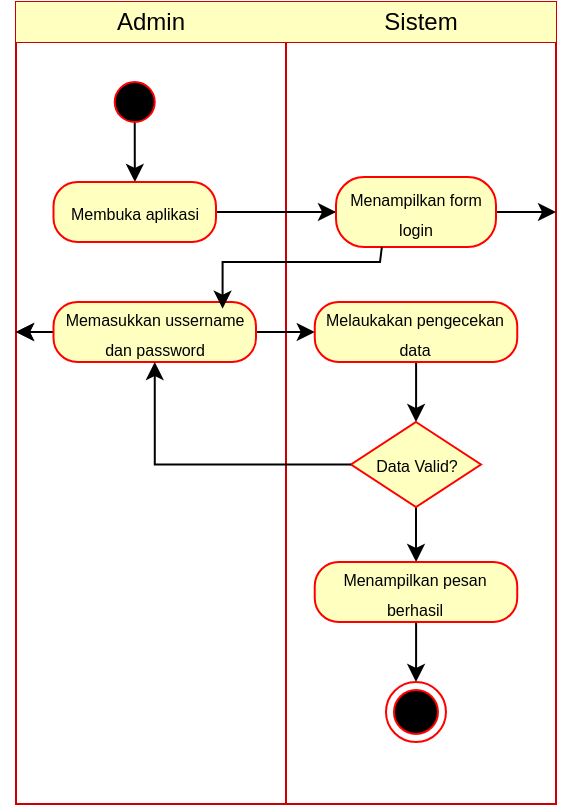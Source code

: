 <mxfile version="26.0.14">
  <diagram name="Halaman-1" id="MqKGEIth5LKYdhh4DC1I">
    <mxGraphModel dx="656" dy="348" grid="1" gridSize="10" guides="1" tooltips="1" connect="1" arrows="1" fold="1" page="1" pageScale="1" pageWidth="827" pageHeight="1169" math="0" shadow="0">
      <root>
        <mxCell id="0" />
        <mxCell id="1" parent="0" />
        <mxCell id="cGdt6X82NRQ2e_tPWnpX-28" value="" style="shape=table;startSize=0;container=1;collapsible=0;childLayout=tableLayout;strokeColor=#CC0000;movable=0;resizable=0;rotatable=0;deletable=0;editable=0;locked=1;connectable=0;" parent="1" vertex="1">
          <mxGeometry x="300" y="120" width="270" height="401" as="geometry" />
        </mxCell>
        <mxCell id="cGdt6X82NRQ2e_tPWnpX-29" value="" style="shape=tableRow;horizontal=0;startSize=0;swimlaneHead=0;swimlaneBody=0;strokeColor=inherit;top=0;left=0;bottom=0;right=0;collapsible=0;dropTarget=0;fillColor=none;points=[[0,0.5],[1,0.5]];portConstraint=eastwest;movable=0;resizable=0;rotatable=0;deletable=0;editable=0;locked=1;connectable=0;" parent="cGdt6X82NRQ2e_tPWnpX-28" vertex="1">
          <mxGeometry width="270" height="20" as="geometry" />
        </mxCell>
        <mxCell id="cGdt6X82NRQ2e_tPWnpX-30" value="Admin" style="shape=partialRectangle;html=1;whiteSpace=wrap;connectable=0;strokeColor=inherit;overflow=hidden;fillColor=#FFFFC0;top=0;left=0;bottom=0;right=0;pointerEvents=1;movable=0;resizable=0;rotatable=0;deletable=0;editable=0;locked=1;" parent="cGdt6X82NRQ2e_tPWnpX-29" vertex="1">
          <mxGeometry width="135" height="20" as="geometry">
            <mxRectangle width="135" height="20" as="alternateBounds" />
          </mxGeometry>
        </mxCell>
        <mxCell id="cGdt6X82NRQ2e_tPWnpX-31" value="Sistem" style="shape=partialRectangle;html=1;whiteSpace=wrap;connectable=0;strokeColor=#FF1220;overflow=hidden;fillColor=#FFFFC0;top=0;left=0;bottom=0;right=0;pointerEvents=1;movable=0;resizable=0;rotatable=0;deletable=0;editable=0;locked=1;" parent="cGdt6X82NRQ2e_tPWnpX-29" vertex="1">
          <mxGeometry x="135" width="135" height="20" as="geometry">
            <mxRectangle width="135" height="20" as="alternateBounds" />
          </mxGeometry>
        </mxCell>
        <mxCell id="cGdt6X82NRQ2e_tPWnpX-32" value="" style="shape=tableRow;horizontal=0;startSize=0;swimlaneHead=0;swimlaneBody=0;strokeColor=inherit;top=0;left=0;bottom=0;right=0;collapsible=0;dropTarget=0;fillColor=none;points=[[0,0.5],[1,0.5]];portConstraint=eastwest;movable=0;resizable=0;rotatable=0;deletable=0;editable=0;locked=1;connectable=0;" parent="cGdt6X82NRQ2e_tPWnpX-28" vertex="1">
          <mxGeometry y="20" width="270" height="381" as="geometry" />
        </mxCell>
        <mxCell id="cGdt6X82NRQ2e_tPWnpX-33" value="" style="shape=partialRectangle;html=1;whiteSpace=wrap;connectable=0;strokeColor=inherit;overflow=hidden;fillColor=none;top=0;left=0;bottom=0;right=0;pointerEvents=1;movable=0;resizable=0;rotatable=0;deletable=0;editable=0;locked=1;" parent="cGdt6X82NRQ2e_tPWnpX-32" vertex="1">
          <mxGeometry width="135" height="381" as="geometry">
            <mxRectangle width="135" height="381" as="alternateBounds" />
          </mxGeometry>
        </mxCell>
        <mxCell id="cGdt6X82NRQ2e_tPWnpX-34" value="" style="shape=partialRectangle;html=1;whiteSpace=wrap;connectable=0;strokeColor=inherit;overflow=hidden;fillColor=none;top=0;left=0;bottom=0;right=0;pointerEvents=1;movable=0;resizable=0;rotatable=0;deletable=0;editable=0;locked=1;" parent="cGdt6X82NRQ2e_tPWnpX-32" vertex="1">
          <mxGeometry x="135" width="135" height="381" as="geometry">
            <mxRectangle width="135" height="381" as="alternateBounds" />
          </mxGeometry>
        </mxCell>
        <mxCell id="cGdt6X82NRQ2e_tPWnpX-43" value="" style="whiteSpace=wrap;html=1;fillColor=#ffffc0;strokeColor=#ff0000;fontColor=#000000;rounded=1;arcSize=40;" parent="cGdt6X82NRQ2e_tPWnpX-32" vertex="1">
          <mxGeometry x="270" height="381" as="geometry">
            <mxRectangle width="NaN" height="381" as="alternateBounds" />
          </mxGeometry>
        </mxCell>
        <mxCell id="cGdt6X82NRQ2e_tPWnpX-49" value="" style="whiteSpace=wrap;html=1;fillColor=#ffffc0;strokeColor=#ff0000;fontColor=#000000;rounded=1;arcSize=40;" parent="cGdt6X82NRQ2e_tPWnpX-32" vertex="1">
          <mxGeometry height="381" as="geometry">
            <mxRectangle width="NaN" height="381" as="alternateBounds" />
          </mxGeometry>
        </mxCell>
        <mxCell id="cGdt6X82NRQ2e_tPWnpX-51" value="" style="whiteSpace=wrap;html=1;fillColor=#ffffc0;strokeColor=#ff0000;fontColor=#000000;rounded=1;arcSize=40;" parent="cGdt6X82NRQ2e_tPWnpX-32" vertex="1">
          <mxGeometry height="381" as="geometry">
            <mxRectangle width="NaN" height="381" as="alternateBounds" />
          </mxGeometry>
        </mxCell>
        <mxCell id="cGdt6X82NRQ2e_tPWnpX-55" value="" style="rhombus;whiteSpace=wrap;html=1;fillColor=#ffffc0;strokeColor=#ff0000;fontColor=#000000;rounded=1;arcSize=40;" parent="cGdt6X82NRQ2e_tPWnpX-32" vertex="1">
          <mxGeometry height="381" as="geometry">
            <mxRectangle width="NaN" height="381" as="alternateBounds" />
          </mxGeometry>
        </mxCell>
        <mxCell id="cGdt6X82NRQ2e_tPWnpX-57" value="" style="rhombus;whiteSpace=wrap;html=1;fillColor=#ffffc0;strokeColor=#ff0000;fontColor=#000000;rounded=1;arcSize=40;" parent="cGdt6X82NRQ2e_tPWnpX-32" vertex="1">
          <mxGeometry height="381" as="geometry">
            <mxRectangle width="NaN" height="381" as="alternateBounds" />
          </mxGeometry>
        </mxCell>
        <mxCell id="cGdt6X82NRQ2e_tPWnpX-59" value="" style="rhombus;whiteSpace=wrap;html=1;fillColor=#ffffc0;strokeColor=#ff0000;fontColor=#000000;rounded=1;arcSize=40;" parent="cGdt6X82NRQ2e_tPWnpX-32" vertex="1">
          <mxGeometry height="381" as="geometry">
            <mxRectangle width="NaN" height="381" as="alternateBounds" />
          </mxGeometry>
        </mxCell>
        <mxCell id="cGdt6X82NRQ2e_tPWnpX-42" value="" style="edgeStyle=orthogonalEdgeStyle;rounded=0;orthogonalLoop=1;jettySize=auto;html=1;movable=0;resizable=0;rotatable=0;deletable=0;editable=0;locked=1;connectable=0;" parent="1" source="cGdt6X82NRQ2e_tPWnpX-37" target="cGdt6X82NRQ2e_tPWnpX-40" edge="1">
          <mxGeometry relative="1" as="geometry" />
        </mxCell>
        <mxCell id="cGdt6X82NRQ2e_tPWnpX-37" value="" style="ellipse;whiteSpace=wrap;html=1;fillColor=#000000;strokeColor=#ff0000;movable=0;resizable=0;rotatable=0;deletable=0;editable=0;locked=1;connectable=0;" parent="1" vertex="1">
          <mxGeometry x="349.37" y="160" width="20" height="20" as="geometry" />
        </mxCell>
        <mxCell id="cGdt6X82NRQ2e_tPWnpX-44" value="" style="edgeStyle=orthogonalEdgeStyle;rounded=0;orthogonalLoop=1;jettySize=auto;html=1;" parent="1" source="cGdt6X82NRQ2e_tPWnpX-40" target="cGdt6X82NRQ2e_tPWnpX-43" edge="1">
          <mxGeometry relative="1" as="geometry" />
        </mxCell>
        <mxCell id="cGdt6X82NRQ2e_tPWnpX-46" value="" style="edgeStyle=orthogonalEdgeStyle;rounded=0;orthogonalLoop=1;jettySize=auto;html=1;movable=0;resizable=0;rotatable=0;deletable=0;editable=0;locked=1;connectable=0;" parent="1" source="cGdt6X82NRQ2e_tPWnpX-40" target="cGdt6X82NRQ2e_tPWnpX-45" edge="1">
          <mxGeometry relative="1" as="geometry" />
        </mxCell>
        <mxCell id="cGdt6X82NRQ2e_tPWnpX-40" value="&lt;font style=&quot;font-size: 8px;&quot;&gt;Membuka aplikasi&lt;/font&gt;" style="rounded=1;whiteSpace=wrap;html=1;arcSize=40;fontColor=#000000;fillColor=#ffffc0;strokeColor=#ff0000;movable=0;resizable=0;rotatable=0;deletable=0;editable=0;locked=1;connectable=0;" parent="1" vertex="1">
          <mxGeometry x="318.75" y="210" width="81.25" height="30" as="geometry" />
        </mxCell>
        <mxCell id="cGdt6X82NRQ2e_tPWnpX-45" value="&lt;font style=&quot;font-size: 8px;&quot;&gt;Menampilkan form login&lt;/font&gt;" style="rounded=1;whiteSpace=wrap;html=1;arcSize=40;fontColor=#000000;fillColor=#ffffc0;strokeColor=#ff0000;movable=0;resizable=0;rotatable=0;deletable=0;editable=0;locked=1;connectable=0;" parent="1" vertex="1">
          <mxGeometry x="460" y="207.5" width="80" height="35" as="geometry" />
        </mxCell>
        <mxCell id="cGdt6X82NRQ2e_tPWnpX-50" value="" style="edgeStyle=orthogonalEdgeStyle;rounded=0;orthogonalLoop=1;jettySize=auto;html=1;" parent="1" source="cGdt6X82NRQ2e_tPWnpX-47" target="cGdt6X82NRQ2e_tPWnpX-49" edge="1">
          <mxGeometry relative="1" as="geometry" />
        </mxCell>
        <mxCell id="cGdt6X82NRQ2e_tPWnpX-52" value="" style="edgeStyle=orthogonalEdgeStyle;rounded=0;orthogonalLoop=1;jettySize=auto;html=1;" parent="1" source="cGdt6X82NRQ2e_tPWnpX-47" target="cGdt6X82NRQ2e_tPWnpX-51" edge="1">
          <mxGeometry relative="1" as="geometry" />
        </mxCell>
        <mxCell id="cGdt6X82NRQ2e_tPWnpX-54" value="" style="edgeStyle=orthogonalEdgeStyle;rounded=0;orthogonalLoop=1;jettySize=auto;html=1;movable=0;resizable=0;rotatable=0;deletable=0;editable=0;locked=1;connectable=0;" parent="1" source="cGdt6X82NRQ2e_tPWnpX-47" target="cGdt6X82NRQ2e_tPWnpX-53" edge="1">
          <mxGeometry relative="1" as="geometry" />
        </mxCell>
        <mxCell id="cGdt6X82NRQ2e_tPWnpX-47" value="&lt;span style=&quot;background-color: transparent; color: light-dark(rgb(0, 0, 0), rgb(237, 237, 237)); font-size: 8px;&quot;&gt;Memasukkan ussername dan password&lt;/span&gt;" style="rounded=1;whiteSpace=wrap;html=1;arcSize=40;fontColor=#000000;fillColor=#ffffc0;strokeColor=#ff0000;movable=0;resizable=0;rotatable=0;deletable=0;editable=0;locked=1;connectable=0;" parent="1" vertex="1">
          <mxGeometry x="318.75" y="270" width="101.25" height="30" as="geometry" />
        </mxCell>
        <mxCell id="cGdt6X82NRQ2e_tPWnpX-48" value="" style="edgeStyle=orthogonalEdgeStyle;rounded=0;orthogonalLoop=1;jettySize=auto;html=1;entryX=0.835;entryY=0.112;entryDx=0;entryDy=0;entryPerimeter=0;movable=0;resizable=0;rotatable=0;deletable=0;editable=0;locked=1;connectable=0;" parent="1" target="cGdt6X82NRQ2e_tPWnpX-47" edge="1">
          <mxGeometry relative="1" as="geometry">
            <mxPoint x="482.93" y="242.52" as="sourcePoint" />
            <mxPoint x="414.04" y="274.5" as="targetPoint" />
            <Array as="points">
              <mxPoint x="482" y="242" />
              <mxPoint x="482" y="250" />
              <mxPoint x="386" y="250" />
            </Array>
          </mxGeometry>
        </mxCell>
        <mxCell id="cGdt6X82NRQ2e_tPWnpX-65" value="" style="edgeStyle=orthogonalEdgeStyle;rounded=0;orthogonalLoop=1;jettySize=auto;html=1;movable=0;resizable=0;rotatable=0;deletable=0;editable=0;locked=1;connectable=0;" parent="1" source="cGdt6X82NRQ2e_tPWnpX-53" target="cGdt6X82NRQ2e_tPWnpX-64" edge="1">
          <mxGeometry relative="1" as="geometry" />
        </mxCell>
        <mxCell id="cGdt6X82NRQ2e_tPWnpX-53" value="&lt;span style=&quot;background-color: transparent; color: light-dark(rgb(0, 0, 0), rgb(237, 237, 237)); font-size: 8px;&quot;&gt;Melaukakan pengecekan data&lt;/span&gt;" style="rounded=1;whiteSpace=wrap;html=1;arcSize=40;fontColor=#000000;fillColor=#ffffc0;strokeColor=#ff0000;movable=0;resizable=0;rotatable=0;deletable=0;editable=0;locked=1;connectable=0;" parent="1" vertex="1">
          <mxGeometry x="449.38" y="270" width="101.25" height="30" as="geometry" />
        </mxCell>
        <mxCell id="cGdt6X82NRQ2e_tPWnpX-69" value="" style="edgeStyle=orthogonalEdgeStyle;rounded=0;orthogonalLoop=1;jettySize=auto;html=1;movable=0;resizable=0;rotatable=0;deletable=0;editable=0;locked=1;connectable=0;" parent="1" source="cGdt6X82NRQ2e_tPWnpX-64" target="cGdt6X82NRQ2e_tPWnpX-68" edge="1">
          <mxGeometry relative="1" as="geometry" />
        </mxCell>
        <mxCell id="cGdt6X82NRQ2e_tPWnpX-64" value="&lt;font style=&quot;font-size: 8px;&quot;&gt;Data Valid?&lt;/font&gt;" style="rhombus;whiteSpace=wrap;html=1;fillColor=#ffffc0;strokeColor=#ff0000;fontColor=#000000;rounded=0;arcSize=40;movable=0;resizable=0;rotatable=0;deletable=0;editable=0;locked=1;connectable=0;" parent="1" vertex="1">
          <mxGeometry x="467.51" y="330" width="64.99" height="42.5" as="geometry" />
        </mxCell>
        <mxCell id="cGdt6X82NRQ2e_tPWnpX-67" value="" style="edgeStyle=orthogonalEdgeStyle;rounded=0;orthogonalLoop=1;jettySize=auto;html=1;entryX=0.5;entryY=1;entryDx=0;entryDy=0;exitX=0;exitY=0.5;exitDx=0;exitDy=0;movable=0;resizable=0;rotatable=0;deletable=0;editable=0;locked=1;connectable=0;" parent="1" source="cGdt6X82NRQ2e_tPWnpX-64" target="cGdt6X82NRQ2e_tPWnpX-47" edge="1">
          <mxGeometry relative="1" as="geometry">
            <mxPoint x="459.99" y="363.13" as="sourcePoint" />
            <mxPoint x="332.485" y="311.88" as="targetPoint" />
            <Array as="points">
              <mxPoint x="369" y="351" />
            </Array>
          </mxGeometry>
        </mxCell>
        <mxCell id="cGdt6X82NRQ2e_tPWnpX-72" value="" style="edgeStyle=orthogonalEdgeStyle;rounded=0;orthogonalLoop=1;jettySize=auto;html=1;movable=0;resizable=0;rotatable=0;deletable=0;editable=0;locked=1;connectable=0;" parent="1" source="cGdt6X82NRQ2e_tPWnpX-68" target="cGdt6X82NRQ2e_tPWnpX-70" edge="1">
          <mxGeometry relative="1" as="geometry" />
        </mxCell>
        <mxCell id="cGdt6X82NRQ2e_tPWnpX-68" value="&lt;span style=&quot;background-color: transparent; color: light-dark(rgb(0, 0, 0), rgb(237, 237, 237)); font-size: 8px;&quot;&gt;Menampilkan pesan berhasil&lt;/span&gt;" style="rounded=1;whiteSpace=wrap;html=1;arcSize=40;fontColor=#000000;fillColor=#ffffc0;strokeColor=#ff0000;movable=0;resizable=0;rotatable=0;deletable=0;editable=0;locked=1;connectable=0;" parent="1" vertex="1">
          <mxGeometry x="449.37" y="400" width="101.25" height="30" as="geometry" />
        </mxCell>
        <mxCell id="cGdt6X82NRQ2e_tPWnpX-70" value="" style="ellipse;html=1;shape=endState;fillColor=#000000;strokeColor=#ff0000;movable=0;resizable=0;rotatable=0;deletable=0;editable=0;locked=1;connectable=0;" parent="1" vertex="1">
          <mxGeometry x="484.99" y="460" width="30" height="30" as="geometry" />
        </mxCell>
      </root>
    </mxGraphModel>
  </diagram>
</mxfile>
